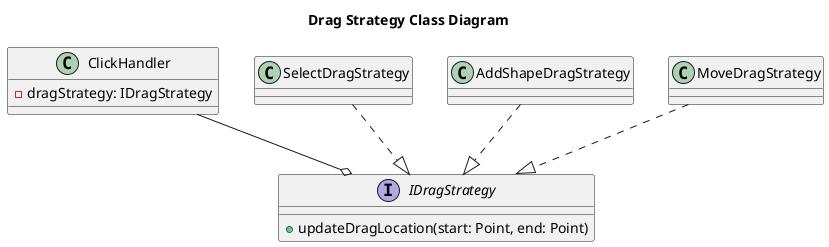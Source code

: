 @startuml
title Drag Strategy Class Diagram

class ClickHandler {
    - dragStrategy: IDragStrategy
}

interface IDragStrategy {
    + updateDragLocation(start: Point, end: Point)
}

class SelectDragStrategy {
}


class AddShapeDragStrategy {
}


class MoveDragStrategy {
}

SelectDragStrategy ..|> IDragStrategy
AddShapeDragStrategy ..|> IDragStrategy
MoveDragStrategy ..|> IDragStrategy
ClickHandler --o IDragStrategy

@enduml
